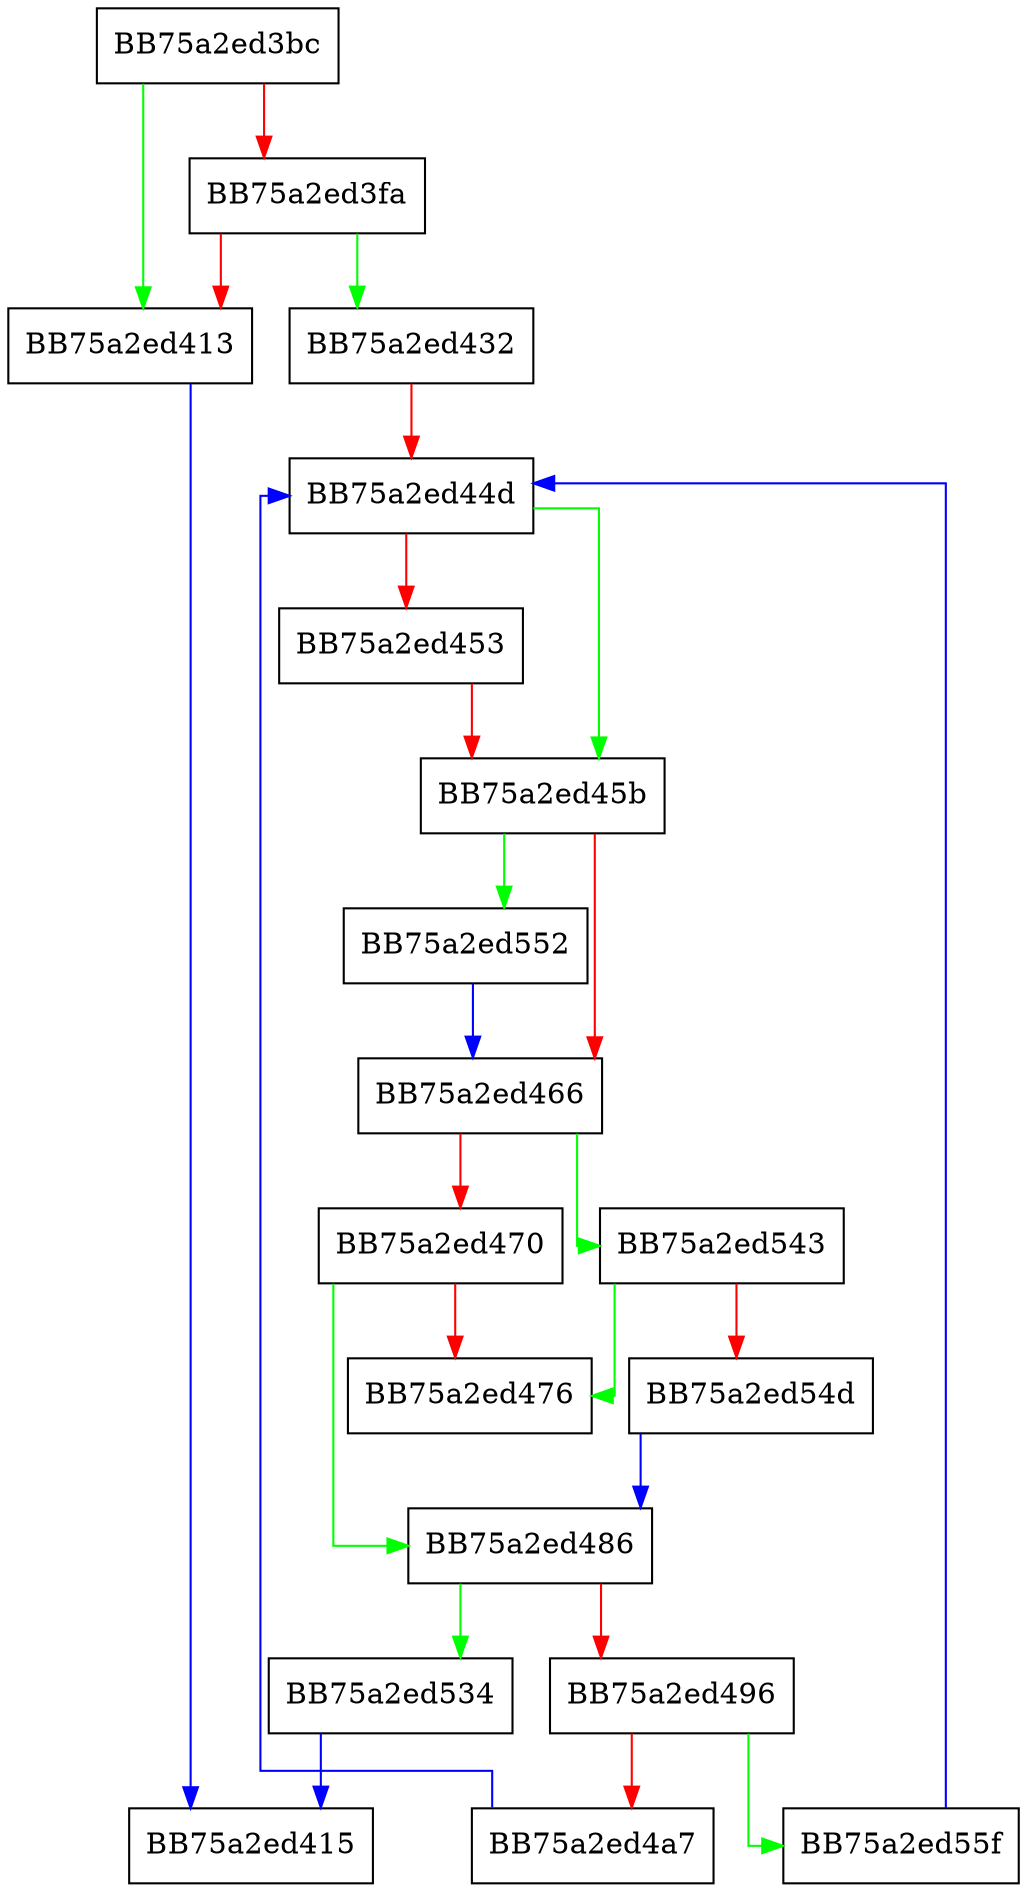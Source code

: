 digraph parse_string {
  node [shape="box"];
  graph [splines=ortho];
  BB75a2ed3bc -> BB75a2ed413 [color="green"];
  BB75a2ed3bc -> BB75a2ed3fa [color="red"];
  BB75a2ed3fa -> BB75a2ed432 [color="green"];
  BB75a2ed3fa -> BB75a2ed413 [color="red"];
  BB75a2ed413 -> BB75a2ed415 [color="blue"];
  BB75a2ed432 -> BB75a2ed44d [color="red"];
  BB75a2ed44d -> BB75a2ed45b [color="green"];
  BB75a2ed44d -> BB75a2ed453 [color="red"];
  BB75a2ed453 -> BB75a2ed45b [color="red"];
  BB75a2ed45b -> BB75a2ed552 [color="green"];
  BB75a2ed45b -> BB75a2ed466 [color="red"];
  BB75a2ed466 -> BB75a2ed543 [color="green"];
  BB75a2ed466 -> BB75a2ed470 [color="red"];
  BB75a2ed470 -> BB75a2ed486 [color="green"];
  BB75a2ed470 -> BB75a2ed476 [color="red"];
  BB75a2ed486 -> BB75a2ed534 [color="green"];
  BB75a2ed486 -> BB75a2ed496 [color="red"];
  BB75a2ed496 -> BB75a2ed55f [color="green"];
  BB75a2ed496 -> BB75a2ed4a7 [color="red"];
  BB75a2ed4a7 -> BB75a2ed44d [color="blue"];
  BB75a2ed534 -> BB75a2ed415 [color="blue"];
  BB75a2ed543 -> BB75a2ed476 [color="green"];
  BB75a2ed543 -> BB75a2ed54d [color="red"];
  BB75a2ed54d -> BB75a2ed486 [color="blue"];
  BB75a2ed552 -> BB75a2ed466 [color="blue"];
  BB75a2ed55f -> BB75a2ed44d [color="blue"];
}